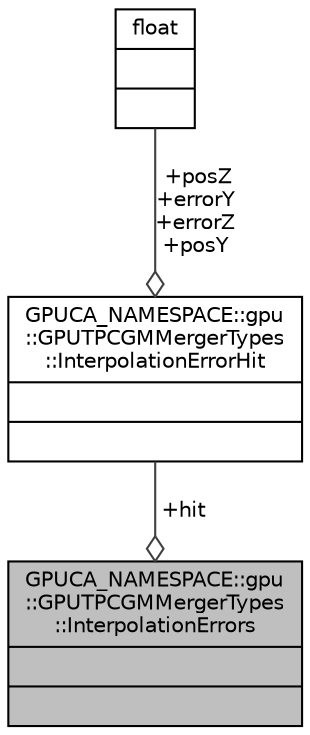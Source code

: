 digraph "GPUCA_NAMESPACE::gpu::GPUTPCGMMergerTypes::InterpolationErrors"
{
 // INTERACTIVE_SVG=YES
  bgcolor="transparent";
  edge [fontname="Helvetica",fontsize="10",labelfontname="Helvetica",labelfontsize="10"];
  node [fontname="Helvetica",fontsize="10",shape=record];
  Node1 [label="{GPUCA_NAMESPACE::gpu\l::GPUTPCGMMergerTypes\l::InterpolationErrors\n||}",height=0.2,width=0.4,color="black", fillcolor="grey75", style="filled", fontcolor="black"];
  Node2 -> Node1 [color="grey25",fontsize="10",style="solid",label=" +hit" ,arrowhead="odiamond",fontname="Helvetica"];
  Node2 [label="{GPUCA_NAMESPACE::gpu\l::GPUTPCGMMergerTypes\l::InterpolationErrorHit\n||}",height=0.2,width=0.4,color="black",URL="$d8/de0/structGPUCA__NAMESPACE_1_1gpu_1_1GPUTPCGMMergerTypes_1_1InterpolationErrorHit.html"];
  Node3 -> Node2 [color="grey25",fontsize="10",style="solid",label=" +posZ\n+errorY\n+errorZ\n+posY" ,arrowhead="odiamond",fontname="Helvetica"];
  Node3 [label="{float\n||}",height=0.2,width=0.4,color="black",URL="$d4/dc3/classfloat.html"];
}

